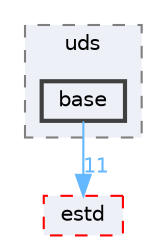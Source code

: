 digraph "base"
{
 // LATEX_PDF_SIZE
  bgcolor="transparent";
  edge [fontname=Helvetica,fontsize=10,labelfontname=Helvetica,labelfontsize=10];
  node [fontname=Helvetica,fontsize=10,shape=box,height=0.2,width=0.4];
  compound=true
  subgraph clusterdir_18c8e63153a1cad428e37e52a2206503 {
    graph [ bgcolor="#edf0f7", pencolor="grey50", label="uds", fontname=Helvetica,fontsize=10 style="filled,dashed", URL="dir_18c8e63153a1cad428e37e52a2206503.html",tooltip=""]
  dir_ed988dc6be06f2cd187e1004dd43e845 [label="base", fillcolor="#edf0f7", color="grey25", style="filled,bold", URL="dir_ed988dc6be06f2cd187e1004dd43e845.html",tooltip=""];
  }
  dir_705ed472854f071e46e92f9933f4d565 [label="estd", fillcolor="#edf0f7", color="red", style="filled,dashed", URL="dir_705ed472854f071e46e92f9933f4d565.html",tooltip=""];
  dir_ed988dc6be06f2cd187e1004dd43e845->dir_705ed472854f071e46e92f9933f4d565 [headlabel="11", labeldistance=1.5 headhref="dir_000018_000075.html" href="dir_000018_000075.html" color="steelblue1" fontcolor="steelblue1"];
}
